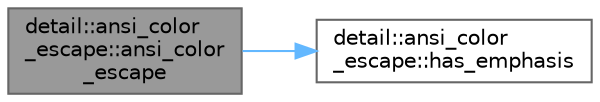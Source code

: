 digraph "detail::ansi_color_escape::ansi_color_escape"
{
 // LATEX_PDF_SIZE
  bgcolor="transparent";
  edge [fontname=Helvetica,fontsize=10,labelfontname=Helvetica,labelfontsize=10];
  node [fontname=Helvetica,fontsize=10,shape=box,height=0.2,width=0.4];
  rankdir="LR";
  Node1 [id="Node000001",label="detail::ansi_color\l_escape::ansi_color\l_escape",height=0.2,width=0.4,color="gray40", fillcolor="grey60", style="filled", fontcolor="black",tooltip=" "];
  Node1 -> Node2 [id="edge1_Node000001_Node000002",color="steelblue1",style="solid",tooltip=" "];
  Node2 [id="Node000002",label="detail::ansi_color\l_escape::has_emphasis",height=0.2,width=0.4,color="grey40", fillcolor="white", style="filled",URL="$structdetail_1_1ansi__color__escape.html#a101f1a74b2ecd0ff50e545cbcdf7bc6f",tooltip=" "];
}
